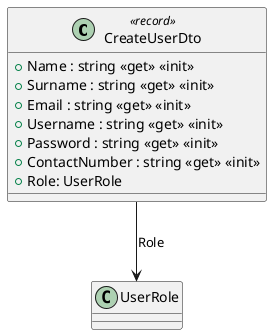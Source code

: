 @startuml
class CreateUserDto <<record>> {
    + Name : string <<get>> <<init>>
    + Surname : string <<get>> <<init>>
    + Email : string <<get>> <<init>>
    + Username : string <<get>> <<init>>
    + Password : string <<get>> <<init>>
    + ContactNumber : string <<get>> <<init>>
    + Role: UserRole
}
CreateUserDto --> UserRole : "Role"
@enduml

